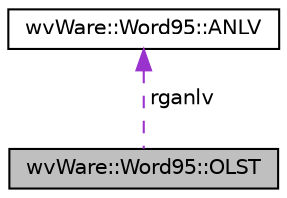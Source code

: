 digraph "wvWare::Word95::OLST"
{
  edge [fontname="Helvetica",fontsize="10",labelfontname="Helvetica",labelfontsize="10"];
  node [fontname="Helvetica",fontsize="10",shape=record];
  Node1 [label="wvWare::Word95::OLST",height=0.2,width=0.4,color="black", fillcolor="grey75", style="filled", fontcolor="black"];
  Node2 -> Node1 [dir="back",color="darkorchid3",fontsize="10",style="dashed",label=" rganlv" ,fontname="Helvetica"];
  Node2 [label="wvWare::Word95::ANLV",height=0.2,width=0.4,color="black", fillcolor="white", style="filled",URL="$structwv_ware_1_1_word95_1_1_a_n_l_v.html"];
}
